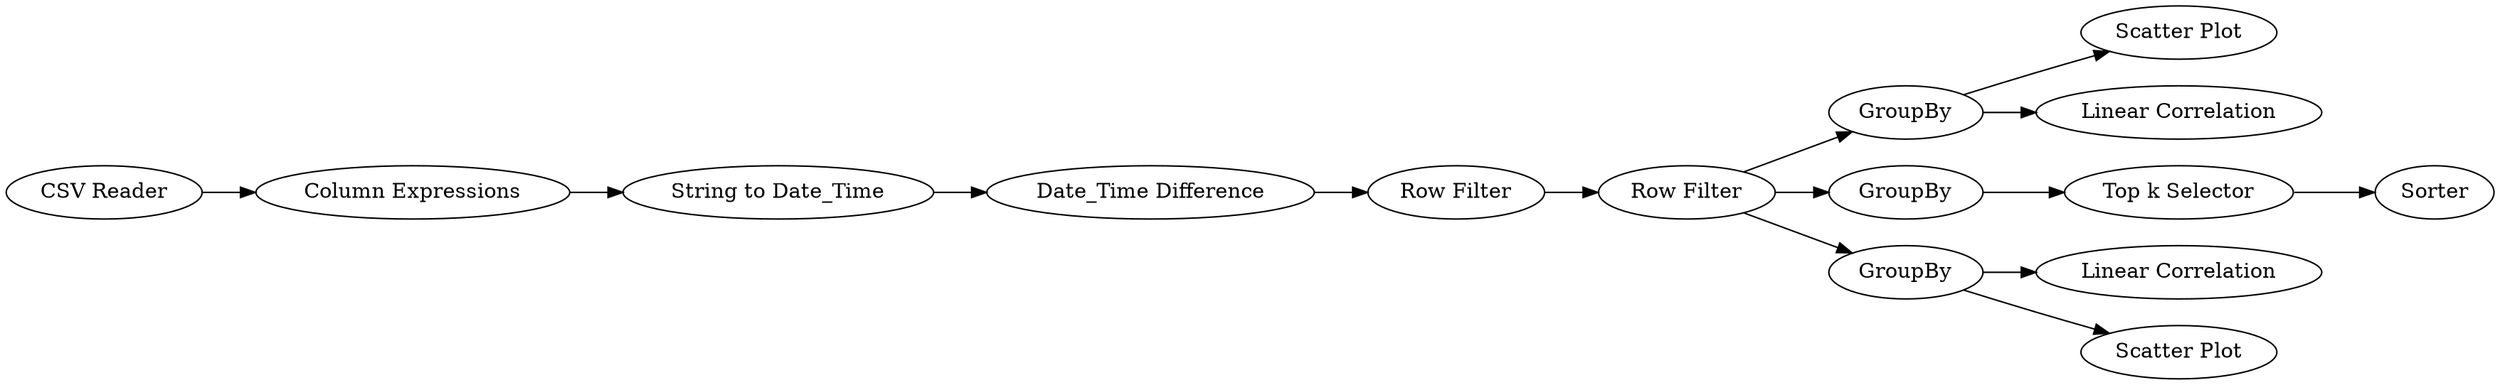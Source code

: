 digraph {
	3 -> 9
	6 -> 5
	11 -> 10
	7 -> 8
	1 -> 4
	8 -> 2
	5 -> 7
	8 -> 14
	14 -> 15
	11 -> 12
	2 -> 3
	14 -> 13
	4 -> 6
	8 -> 11
	5 [label="Date_Time Difference"]
	13 [label="Scatter Plot"]
	1 [label="CSV Reader"]
	7 [label="Row Filter"]
	12 [label="Linear Correlation"]
	9 [label=Sorter]
	11 [label=GroupBy]
	4 [label="Column Expressions"]
	6 [label="String to Date_Time"]
	8 [label="Row Filter"]
	15 [label="Linear Correlation"]
	14 [label=GroupBy]
	3 [label="Top k Selector"]
	2 [label=GroupBy]
	10 [label="Scatter Plot"]
	rankdir=LR
}

